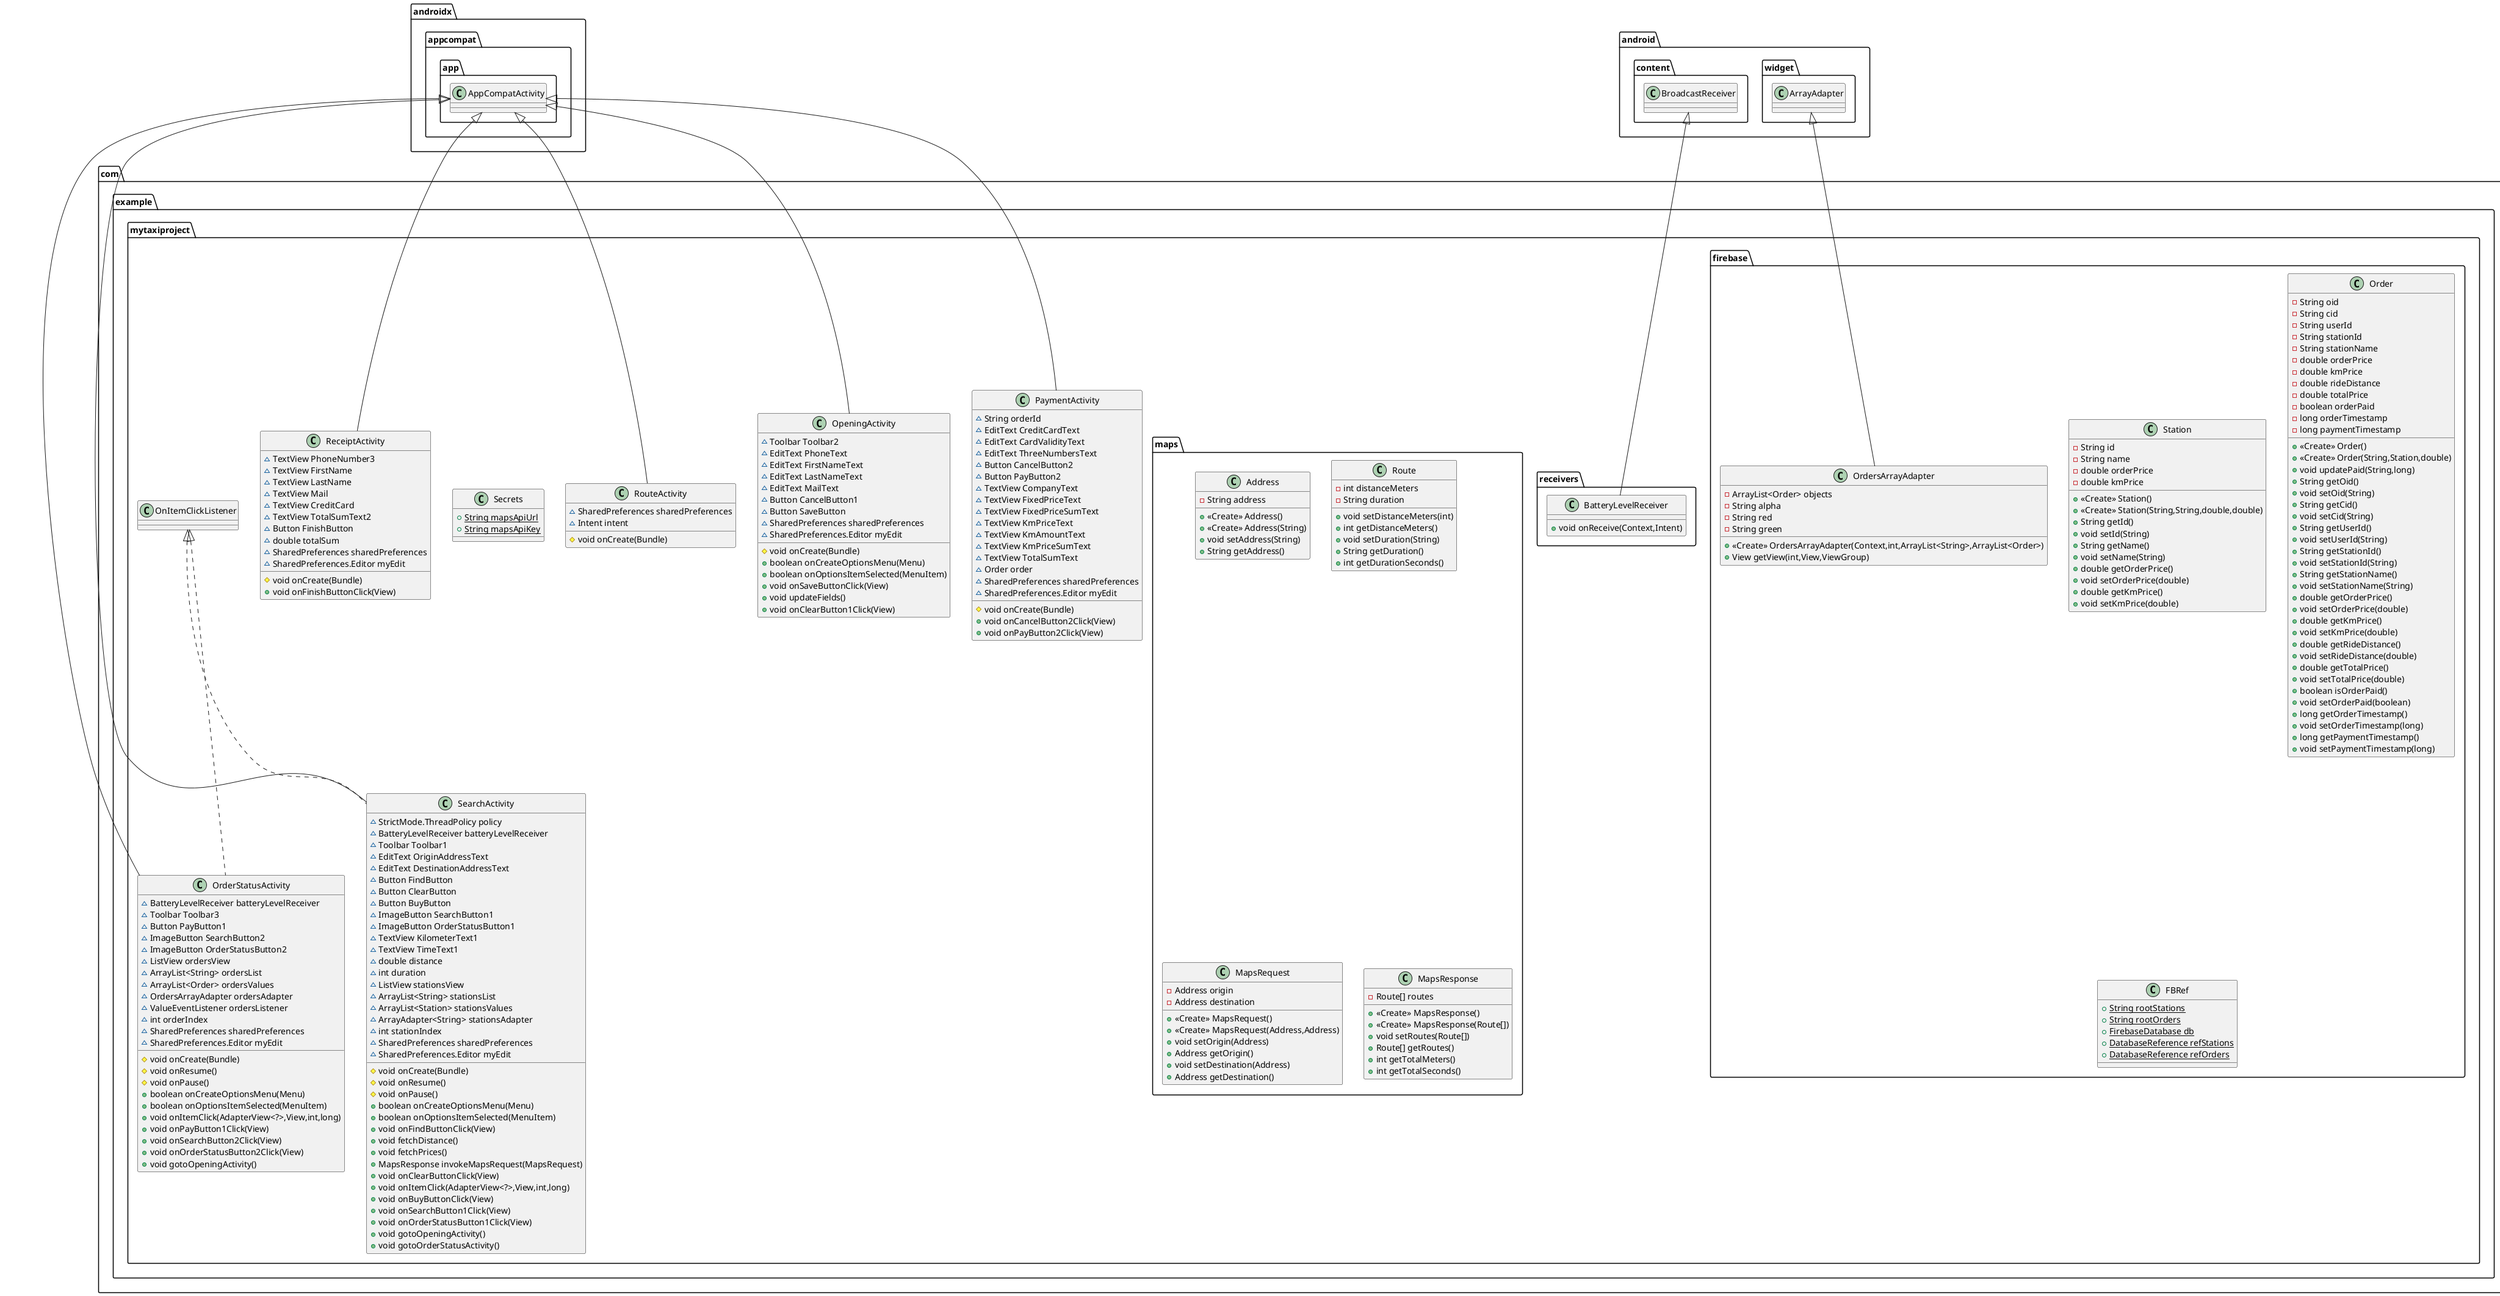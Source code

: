 @startuml
class com.example.mytaxiproject.OrderStatusActivity {
~ BatteryLevelReceiver batteryLevelReceiver
~ Toolbar Toolbar3
~ Button PayButton1
~ ImageButton SearchButton2
~ ImageButton OrderStatusButton2
~ ListView ordersView
~ ArrayList<String> ordersList
~ ArrayList<Order> ordersValues
~ OrdersArrayAdapter ordersAdapter
~ ValueEventListener ordersListener
~ int orderIndex
~ SharedPreferences sharedPreferences
~ SharedPreferences.Editor myEdit
# void onCreate(Bundle)
# void onResume()
# void onPause()
+ boolean onCreateOptionsMenu(Menu)
+ boolean onOptionsItemSelected(MenuItem)
+ void onItemClick(AdapterView<?>,View,int,long)
+ void onPayButton1Click(View)
+ void onSearchButton2Click(View)
+ void onOrderStatusButton2Click(View)
+ void gotoOpeningActivity()
}
class com.example.mytaxiproject.SearchActivity {
~ StrictMode.ThreadPolicy policy
~ BatteryLevelReceiver batteryLevelReceiver
~ Toolbar Toolbar1
~ EditText OriginAddressText
~ EditText DestinationAddressText
~ Button FindButton
~ Button ClearButton
~ Button BuyButton
~ ImageButton SearchButton1
~ ImageButton OrderStatusButton1
~ TextView KilometerText1
~ TextView TimeText1
~ double distance
~ int duration
~ ListView stationsView
~ ArrayList<String> stationsList
~ ArrayList<Station> stationsValues
~ ArrayAdapter<String> stationsAdapter
~ int stationIndex
~ SharedPreferences sharedPreferences
~ SharedPreferences.Editor myEdit
# void onCreate(Bundle)
# void onResume()
# void onPause()
+ boolean onCreateOptionsMenu(Menu)
+ boolean onOptionsItemSelected(MenuItem)
+ void onFindButtonClick(View)
+ void fetchDistance()
+ void fetchPrices()
+ MapsResponse invokeMapsRequest(MapsRequest)
+ void onClearButtonClick(View)
+ void onItemClick(AdapterView<?>,View,int,long)
+ void onBuyButtonClick(View)
+ void onSearchButton1Click(View)
+ void onOrderStatusButton1Click(View)
+ void gotoOpeningActivity()
+ void gotoOrderStatusActivity()
}
class com.example.mytaxiproject.firebase.Station {
- String id
- String name
- double orderPrice
- double kmPrice
+ <<Create>> Station()
+ <<Create>> Station(String,String,double,double)
+ String getId()
+ void setId(String)
+ String getName()
+ void setName(String)
+ double getOrderPrice()
+ void setOrderPrice(double)
+ double getKmPrice()
+ void setKmPrice(double)
}
class com.example.mytaxiproject.receivers.BatteryLevelReceiver {
+ void onReceive(Context,Intent)
}
class com.example.mytaxiproject.RouteActivity {
~ SharedPreferences sharedPreferences
~ Intent intent
# void onCreate(Bundle)
}
class com.example.mytaxiproject.maps.Address {
- String address
+ <<Create>> Address()
+ <<Create>> Address(String)
+ void setAddress(String)
+ String getAddress()
}
class com.example.mytaxiproject.maps.Route {
- int distanceMeters
- String duration
+ void setDistanceMeters(int)
+ int getDistanceMeters()
+ void setDuration(String)
+ String getDuration()
+ int getDurationSeconds()
}
class com.example.mytaxiproject.ReceiptActivity {
~ TextView PhoneNumber3
~ TextView FirstName
~ TextView LastName
~ TextView Mail
~ TextView CreditCard
~ TextView TotalSumText2
~ Button FinishButton
~ double totalSum
~ SharedPreferences sharedPreferences
~ SharedPreferences.Editor myEdit
# void onCreate(Bundle)
+ void onFinishButtonClick(View)
}
class com.example.mytaxiproject.maps.MapsRequest {
- Address origin
- Address destination
+ <<Create>> MapsRequest()
+ <<Create>> MapsRequest(Address,Address)
+ void setOrigin(Address)
+ Address getOrigin()
+ void setDestination(Address)
+ Address getDestination()
}
class com.example.mytaxiproject.maps.MapsResponse {
- Route[] routes
+ <<Create>> MapsResponse()
+ <<Create>> MapsResponse(Route[])
+ void setRoutes(Route[])
+ Route[] getRoutes()
+ int getTotalMeters()
+ int getTotalSeconds()
}
class com.example.mytaxiproject.PaymentActivity {
~ String orderId
~ EditText CreditCardText
~ EditText CardValidityText
~ EditText ThreeNumbersText
~ Button CancelButton2
~ Button PayButton2
~ TextView CompanyText
~ TextView FixedPriceText
~ TextView FixedPriceSumText
~ TextView KmPriceText
~ TextView KmAmountText
~ TextView KmPriceSumText
~ TextView TotalSumText
~ Order order
~ SharedPreferences sharedPreferences
~ SharedPreferences.Editor myEdit
# void onCreate(Bundle)
+ void onCancelButton2Click(View)
+ void onPayButton2Click(View)
}
class com.example.mytaxiproject.Secrets {
+ {static} String mapsApiUrl
+ {static} String mapsApiKey
}
class com.example.mytaxiproject.firebase.Order {
- String oid
- String cid
- String userId
- String stationId
- String stationName
- double orderPrice
- double kmPrice
- double rideDistance
- double totalPrice
- boolean orderPaid
- long orderTimestamp
- long paymentTimestamp
+ <<Create>> Order()
+ <<Create>> Order(String,Station,double)
+ void updatePaid(String,long)
+ String getOid()
+ void setOid(String)
+ String getCid()
+ void setCid(String)
+ String getUserId()
+ void setUserId(String)
+ String getStationId()
+ void setStationId(String)
+ String getStationName()
+ void setStationName(String)
+ double getOrderPrice()
+ void setOrderPrice(double)
+ double getKmPrice()
+ void setKmPrice(double)
+ double getRideDistance()
+ void setRideDistance(double)
+ double getTotalPrice()
+ void setTotalPrice(double)
+ boolean isOrderPaid()
+ void setOrderPaid(boolean)
+ long getOrderTimestamp()
+ void setOrderTimestamp(long)
+ long getPaymentTimestamp()
+ void setPaymentTimestamp(long)
}
class com.example.mytaxiproject.firebase.OrdersArrayAdapter {
- ArrayList<Order> objects
- String alpha
- String red
- String green
+ <<Create>> OrdersArrayAdapter(Context,int,ArrayList<String>,ArrayList<Order>)
+ View getView(int,View,ViewGroup)
}
class com.example.mytaxiproject.firebase.FBRef {
+ {static} String rootStations
+ {static} String rootOrders
+ {static} FirebaseDatabase db
+ {static} DatabaseReference refStations
+ {static} DatabaseReference refOrders
}
class com.example.mytaxiproject.OpeningActivity {
~ Toolbar Toolbar2
~ EditText PhoneText
~ EditText FirstNameText
~ EditText LastNameText
~ EditText MailText
~ Button CancelButton1
~ Button SaveButton
~ SharedPreferences sharedPreferences
~ SharedPreferences.Editor myEdit
# void onCreate(Bundle)
+ boolean onCreateOptionsMenu(Menu)
+ boolean onOptionsItemSelected(MenuItem)
+ void onSaveButtonClick(View)
+ void updateFields()
+ void onClearButton1Click(View)
}


com.example.mytaxiproject.OnItemClickListener <|.. com.example.mytaxiproject.OrderStatusActivity
androidx.appcompat.app.AppCompatActivity <|-- com.example.mytaxiproject.OrderStatusActivity
com.example.mytaxiproject.OnItemClickListener <|.. com.example.mytaxiproject.SearchActivity
androidx.appcompat.app.AppCompatActivity <|-- com.example.mytaxiproject.SearchActivity
android.content.BroadcastReceiver <|-- com.example.mytaxiproject.receivers.BatteryLevelReceiver
androidx.appcompat.app.AppCompatActivity <|-- com.example.mytaxiproject.RouteActivity
androidx.appcompat.app.AppCompatActivity <|-- com.example.mytaxiproject.ReceiptActivity
androidx.appcompat.app.AppCompatActivity <|-- com.example.mytaxiproject.PaymentActivity
android.widget.ArrayAdapter <|-- com.example.mytaxiproject.firebase.OrdersArrayAdapter
androidx.appcompat.app.AppCompatActivity <|-- com.example.mytaxiproject.OpeningActivity
@enduml